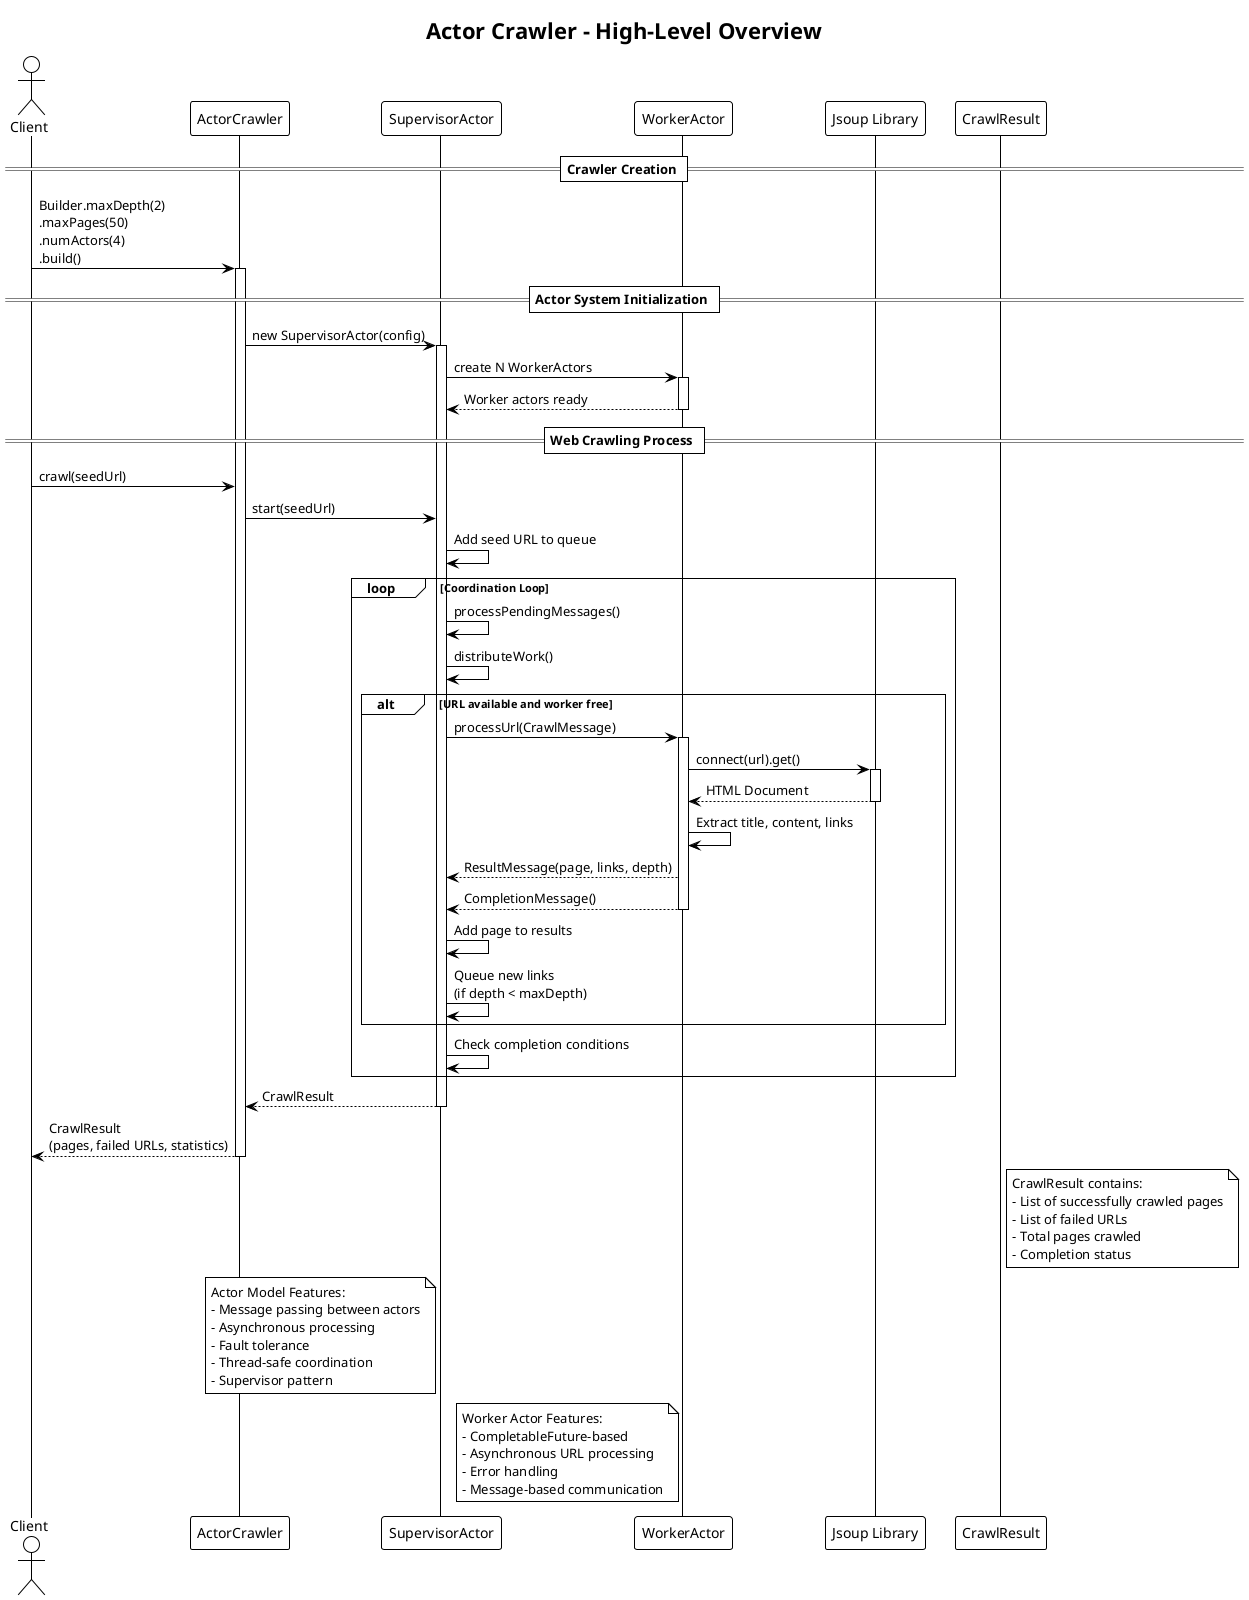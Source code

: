 @startuml
!theme plain
title Actor Crawler - High-Level Overview

actor "Client" as Client
participant "ActorCrawler" as Crawler
participant "SupervisorActor" as Supervisor
participant "WorkerActor" as Worker
participant "Jsoup Library" as Jsoup
participant "CrawlResult" as Result

== Crawler Creation ==
Client -> Crawler: Builder.maxDepth(2)\n.maxPages(50)\n.numActors(4)\n.build()
activate Crawler

== Actor System Initialization ==
Crawler -> Supervisor: new SupervisorActor(config)
activate Supervisor
Supervisor -> Worker: create N WorkerActors
activate Worker
Worker --> Supervisor: Worker actors ready
deactivate Worker

== Web Crawling Process ==
Client -> Crawler: crawl(seedUrl)
Crawler -> Supervisor: start(seedUrl)
Supervisor -> Supervisor: Add seed URL to queue

loop Coordination Loop
    Supervisor -> Supervisor: processPendingMessages()
    Supervisor -> Supervisor: distributeWork()

    alt URL available and worker free
        Supervisor -> Worker: processUrl(CrawlMessage)
        activate Worker
        Worker -> Jsoup: connect(url).get()
        activate Jsoup
        Jsoup --> Worker: HTML Document
        deactivate Jsoup

        Worker -> Worker: Extract title, content, links
        Worker --> Supervisor: ResultMessage(page, links, depth)
        Worker --> Supervisor: CompletionMessage()
        deactivate Worker

        Supervisor -> Supervisor: Add page to results
        Supervisor -> Supervisor: Queue new links\n(if depth < maxDepth)
    end

    Supervisor -> Supervisor: Check completion conditions
end

Supervisor --> Crawler: CrawlResult
deactivate Supervisor
Crawler --> Client: CrawlResult\n(pages, failed URLs, statistics)
deactivate Crawler

note right of Result
  CrawlResult contains:
  - List of successfully crawled pages
  - List of failed URLs
  - Total pages crawled
  - Completion status
end note

note left of Supervisor
  Actor Model Features:
  - Message passing between actors
  - Asynchronous processing
  - Fault tolerance
  - Thread-safe coordination
  - Supervisor pattern
end note

note left of Worker
  Worker Actor Features:
  - CompletableFuture-based
  - Asynchronous URL processing
  - Error handling
  - Message-based communication
end note

@enduml
